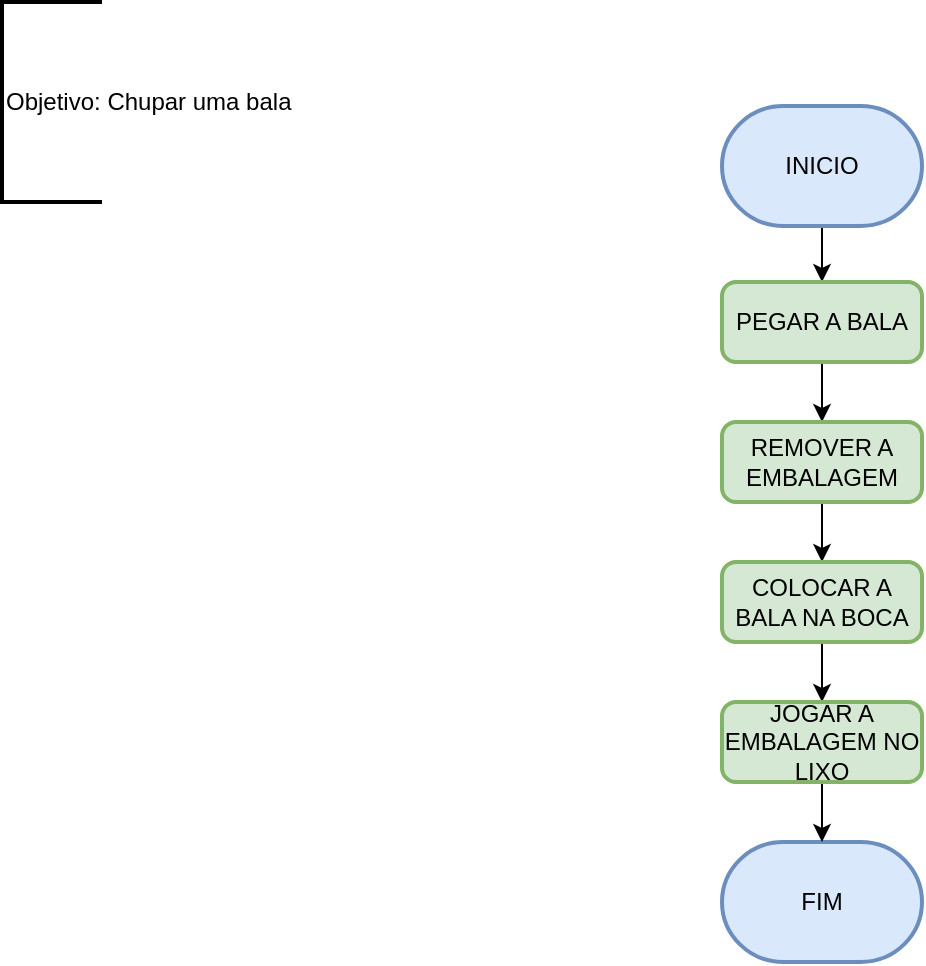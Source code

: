 <mxfile version="20.8.3" type="github">
  <diagram id="axwhvrQGpqvjr1ePNShw" name="Página-1">
    <mxGraphModel dx="880" dy="452" grid="1" gridSize="10" guides="1" tooltips="1" connect="1" arrows="1" fold="1" page="1" pageScale="1" pageWidth="827" pageHeight="1169" math="0" shadow="0">
      <root>
        <mxCell id="0" />
        <mxCell id="1" parent="0" />
        <mxCell id="OtnflTm-EGY1CMmcrK1X-1" value="Objetivo: Chupar uma bala" style="strokeWidth=2;html=1;shape=mxgraph.flowchart.annotation_1;align=left;pointerEvents=1;" vertex="1" parent="1">
          <mxGeometry x="20" y="10" width="50" height="100" as="geometry" />
        </mxCell>
        <mxCell id="OtnflTm-EGY1CMmcrK1X-8" style="edgeStyle=orthogonalEdgeStyle;rounded=0;orthogonalLoop=1;jettySize=auto;html=1;exitX=0.5;exitY=1;exitDx=0;exitDy=0;exitPerimeter=0;entryX=0.5;entryY=0;entryDx=0;entryDy=0;" edge="1" parent="1" source="OtnflTm-EGY1CMmcrK1X-2" target="OtnflTm-EGY1CMmcrK1X-4">
          <mxGeometry relative="1" as="geometry" />
        </mxCell>
        <mxCell id="OtnflTm-EGY1CMmcrK1X-2" value="INICIO" style="strokeWidth=2;html=1;shape=mxgraph.flowchart.terminator;whiteSpace=wrap;fillColor=#dae8fc;strokeColor=#6c8ebf;" vertex="1" parent="1">
          <mxGeometry x="380" y="62" width="100" height="60" as="geometry" />
        </mxCell>
        <mxCell id="OtnflTm-EGY1CMmcrK1X-3" value="FIM" style="strokeWidth=2;html=1;shape=mxgraph.flowchart.terminator;whiteSpace=wrap;fillColor=#dae8fc;strokeColor=#6c8ebf;" vertex="1" parent="1">
          <mxGeometry x="380" y="430" width="100" height="60" as="geometry" />
        </mxCell>
        <mxCell id="OtnflTm-EGY1CMmcrK1X-9" style="edgeStyle=orthogonalEdgeStyle;rounded=0;orthogonalLoop=1;jettySize=auto;html=1;entryX=0.5;entryY=0;entryDx=0;entryDy=0;" edge="1" parent="1" source="OtnflTm-EGY1CMmcrK1X-4" target="OtnflTm-EGY1CMmcrK1X-5">
          <mxGeometry relative="1" as="geometry" />
        </mxCell>
        <mxCell id="OtnflTm-EGY1CMmcrK1X-4" value="PEGAR A BALA" style="rounded=1;whiteSpace=wrap;html=1;absoluteArcSize=1;arcSize=14;strokeWidth=2;fillColor=#d5e8d4;strokeColor=#82b366;" vertex="1" parent="1">
          <mxGeometry x="380" y="150" width="100" height="40" as="geometry" />
        </mxCell>
        <mxCell id="OtnflTm-EGY1CMmcrK1X-10" style="edgeStyle=orthogonalEdgeStyle;rounded=0;orthogonalLoop=1;jettySize=auto;html=1;entryX=0.5;entryY=0;entryDx=0;entryDy=0;" edge="1" parent="1" source="OtnflTm-EGY1CMmcrK1X-5" target="OtnflTm-EGY1CMmcrK1X-6">
          <mxGeometry relative="1" as="geometry" />
        </mxCell>
        <mxCell id="OtnflTm-EGY1CMmcrK1X-5" value="REMOVER A EMBALAGEM" style="rounded=1;whiteSpace=wrap;html=1;absoluteArcSize=1;arcSize=14;strokeWidth=2;fillColor=#d5e8d4;strokeColor=#82b366;" vertex="1" parent="1">
          <mxGeometry x="380" y="220" width="100" height="40" as="geometry" />
        </mxCell>
        <mxCell id="OtnflTm-EGY1CMmcrK1X-11" style="edgeStyle=orthogonalEdgeStyle;rounded=0;orthogonalLoop=1;jettySize=auto;html=1;exitX=0.5;exitY=1;exitDx=0;exitDy=0;entryX=0.5;entryY=0;entryDx=0;entryDy=0;" edge="1" parent="1" source="OtnflTm-EGY1CMmcrK1X-6" target="OtnflTm-EGY1CMmcrK1X-7">
          <mxGeometry relative="1" as="geometry" />
        </mxCell>
        <mxCell id="OtnflTm-EGY1CMmcrK1X-6" value="COLOCAR A BALA NA BOCA" style="rounded=1;whiteSpace=wrap;html=1;absoluteArcSize=1;arcSize=14;strokeWidth=2;fillColor=#d5e8d4;strokeColor=#82b366;" vertex="1" parent="1">
          <mxGeometry x="380" y="290" width="100" height="40" as="geometry" />
        </mxCell>
        <mxCell id="OtnflTm-EGY1CMmcrK1X-12" style="edgeStyle=orthogonalEdgeStyle;rounded=0;orthogonalLoop=1;jettySize=auto;html=1;exitX=0.5;exitY=1;exitDx=0;exitDy=0;entryX=0.5;entryY=0;entryDx=0;entryDy=0;entryPerimeter=0;" edge="1" parent="1" source="OtnflTm-EGY1CMmcrK1X-7" target="OtnflTm-EGY1CMmcrK1X-3">
          <mxGeometry relative="1" as="geometry" />
        </mxCell>
        <mxCell id="OtnflTm-EGY1CMmcrK1X-7" value="JOGAR A EMBALAGEM NO LIXO" style="rounded=1;whiteSpace=wrap;html=1;absoluteArcSize=1;arcSize=14;strokeWidth=2;fillColor=#d5e8d4;strokeColor=#82b366;" vertex="1" parent="1">
          <mxGeometry x="380" y="360" width="100" height="40" as="geometry" />
        </mxCell>
      </root>
    </mxGraphModel>
  </diagram>
</mxfile>
